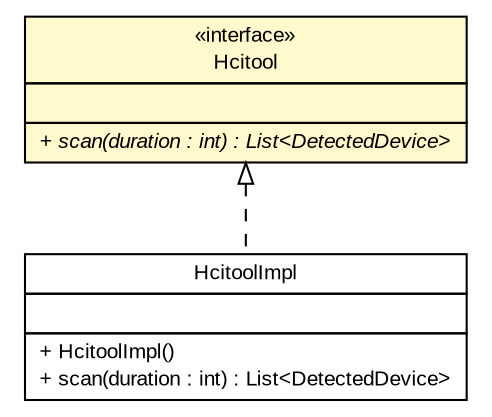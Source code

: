#!/usr/local/bin/dot
#
# Class diagram 
# Generated by UMLGraph version R5_6 (http://www.umlgraph.org/)
#

digraph G {
	edge [fontname="arial",fontsize=10,labelfontname="arial",labelfontsize=10];
	node [fontname="arial",fontsize=10,shape=plaintext];
	nodesep=0.25;
	ranksep=0.5;
	// de.fhg.fit.biomos.sensorplatform.tools.HcitoolImpl
	c1180 [label=<<table title="de.fhg.fit.biomos.sensorplatform.tools.HcitoolImpl" border="0" cellborder="1" cellspacing="0" cellpadding="2" port="p" href="./HcitoolImpl.html">
		<tr><td><table border="0" cellspacing="0" cellpadding="1">
<tr><td align="center" balign="center"> HcitoolImpl </td></tr>
		</table></td></tr>
		<tr><td><table border="0" cellspacing="0" cellpadding="1">
<tr><td align="left" balign="left">  </td></tr>
		</table></td></tr>
		<tr><td><table border="0" cellspacing="0" cellpadding="1">
<tr><td align="left" balign="left"> + HcitoolImpl() </td></tr>
<tr><td align="left" balign="left"> + scan(duration : int) : List&lt;DetectedDevice&gt; </td></tr>
		</table></td></tr>
		</table>>, URL="./HcitoolImpl.html", fontname="arial", fontcolor="black", fontsize=10.0];
	// de.fhg.fit.biomos.sensorplatform.tools.Hcitool
	c1181 [label=<<table title="de.fhg.fit.biomos.sensorplatform.tools.Hcitool" border="0" cellborder="1" cellspacing="0" cellpadding="2" port="p" bgcolor="lemonChiffon" href="./Hcitool.html">
		<tr><td><table border="0" cellspacing="0" cellpadding="1">
<tr><td align="center" balign="center"> &#171;interface&#187; </td></tr>
<tr><td align="center" balign="center"> Hcitool </td></tr>
		</table></td></tr>
		<tr><td><table border="0" cellspacing="0" cellpadding="1">
<tr><td align="left" balign="left">  </td></tr>
		</table></td></tr>
		<tr><td><table border="0" cellspacing="0" cellpadding="1">
<tr><td align="left" balign="left"><font face="arial italic" point-size="10.0"> + scan(duration : int) : List&lt;DetectedDevice&gt; </font></td></tr>
		</table></td></tr>
		</table>>, URL="./Hcitool.html", fontname="arial", fontcolor="black", fontsize=10.0];
	//de.fhg.fit.biomos.sensorplatform.tools.HcitoolImpl implements de.fhg.fit.biomos.sensorplatform.tools.Hcitool
	c1181:p -> c1180:p [dir=back,arrowtail=empty,style=dashed];
}

